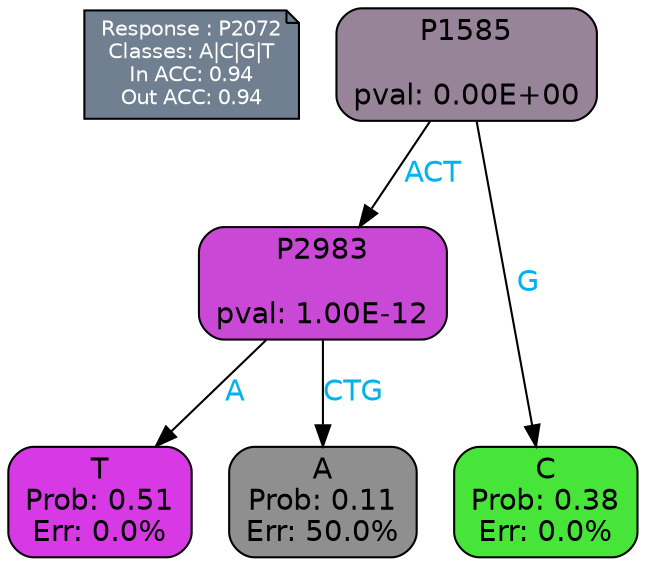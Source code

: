 digraph Tree {
node [shape=box, style="filled, rounded", color="black", fontname=helvetica] ;
graph [ranksep=equally, splines=polylines, bgcolor=transparent, dpi=600] ;
edge [fontname=helvetica] ;
LEGEND [label="Response : P2072
Classes: A|C|G|T
In ACC: 0.94
Out ACC: 0.94
",shape=note,align=left,style=filled,fillcolor="slategray",fontcolor="white",fontsize=10];1 [label="P1585

pval: 0.00E+00", fillcolor="#988499"] ;
2 [label="P2983

pval: 1.00E-12", fillcolor="#c948d5"] ;
3 [label="T
Prob: 0.51
Err: 0.0%", fillcolor="#d739e5"] ;
4 [label="A
Prob: 0.11
Err: 50.0%", fillcolor="#8f8f8f"] ;
5 [label="C
Prob: 0.38
Err: 0.0%", fillcolor="#47e539"] ;
1 -> 2 [label="ACT",fontcolor=deepskyblue2] ;
1 -> 5 [label="G",fontcolor=deepskyblue2] ;
2 -> 3 [label="A",fontcolor=deepskyblue2] ;
2 -> 4 [label="CTG",fontcolor=deepskyblue2] ;
{rank = same; 3;4;5;}{rank = same; LEGEND;1;}}